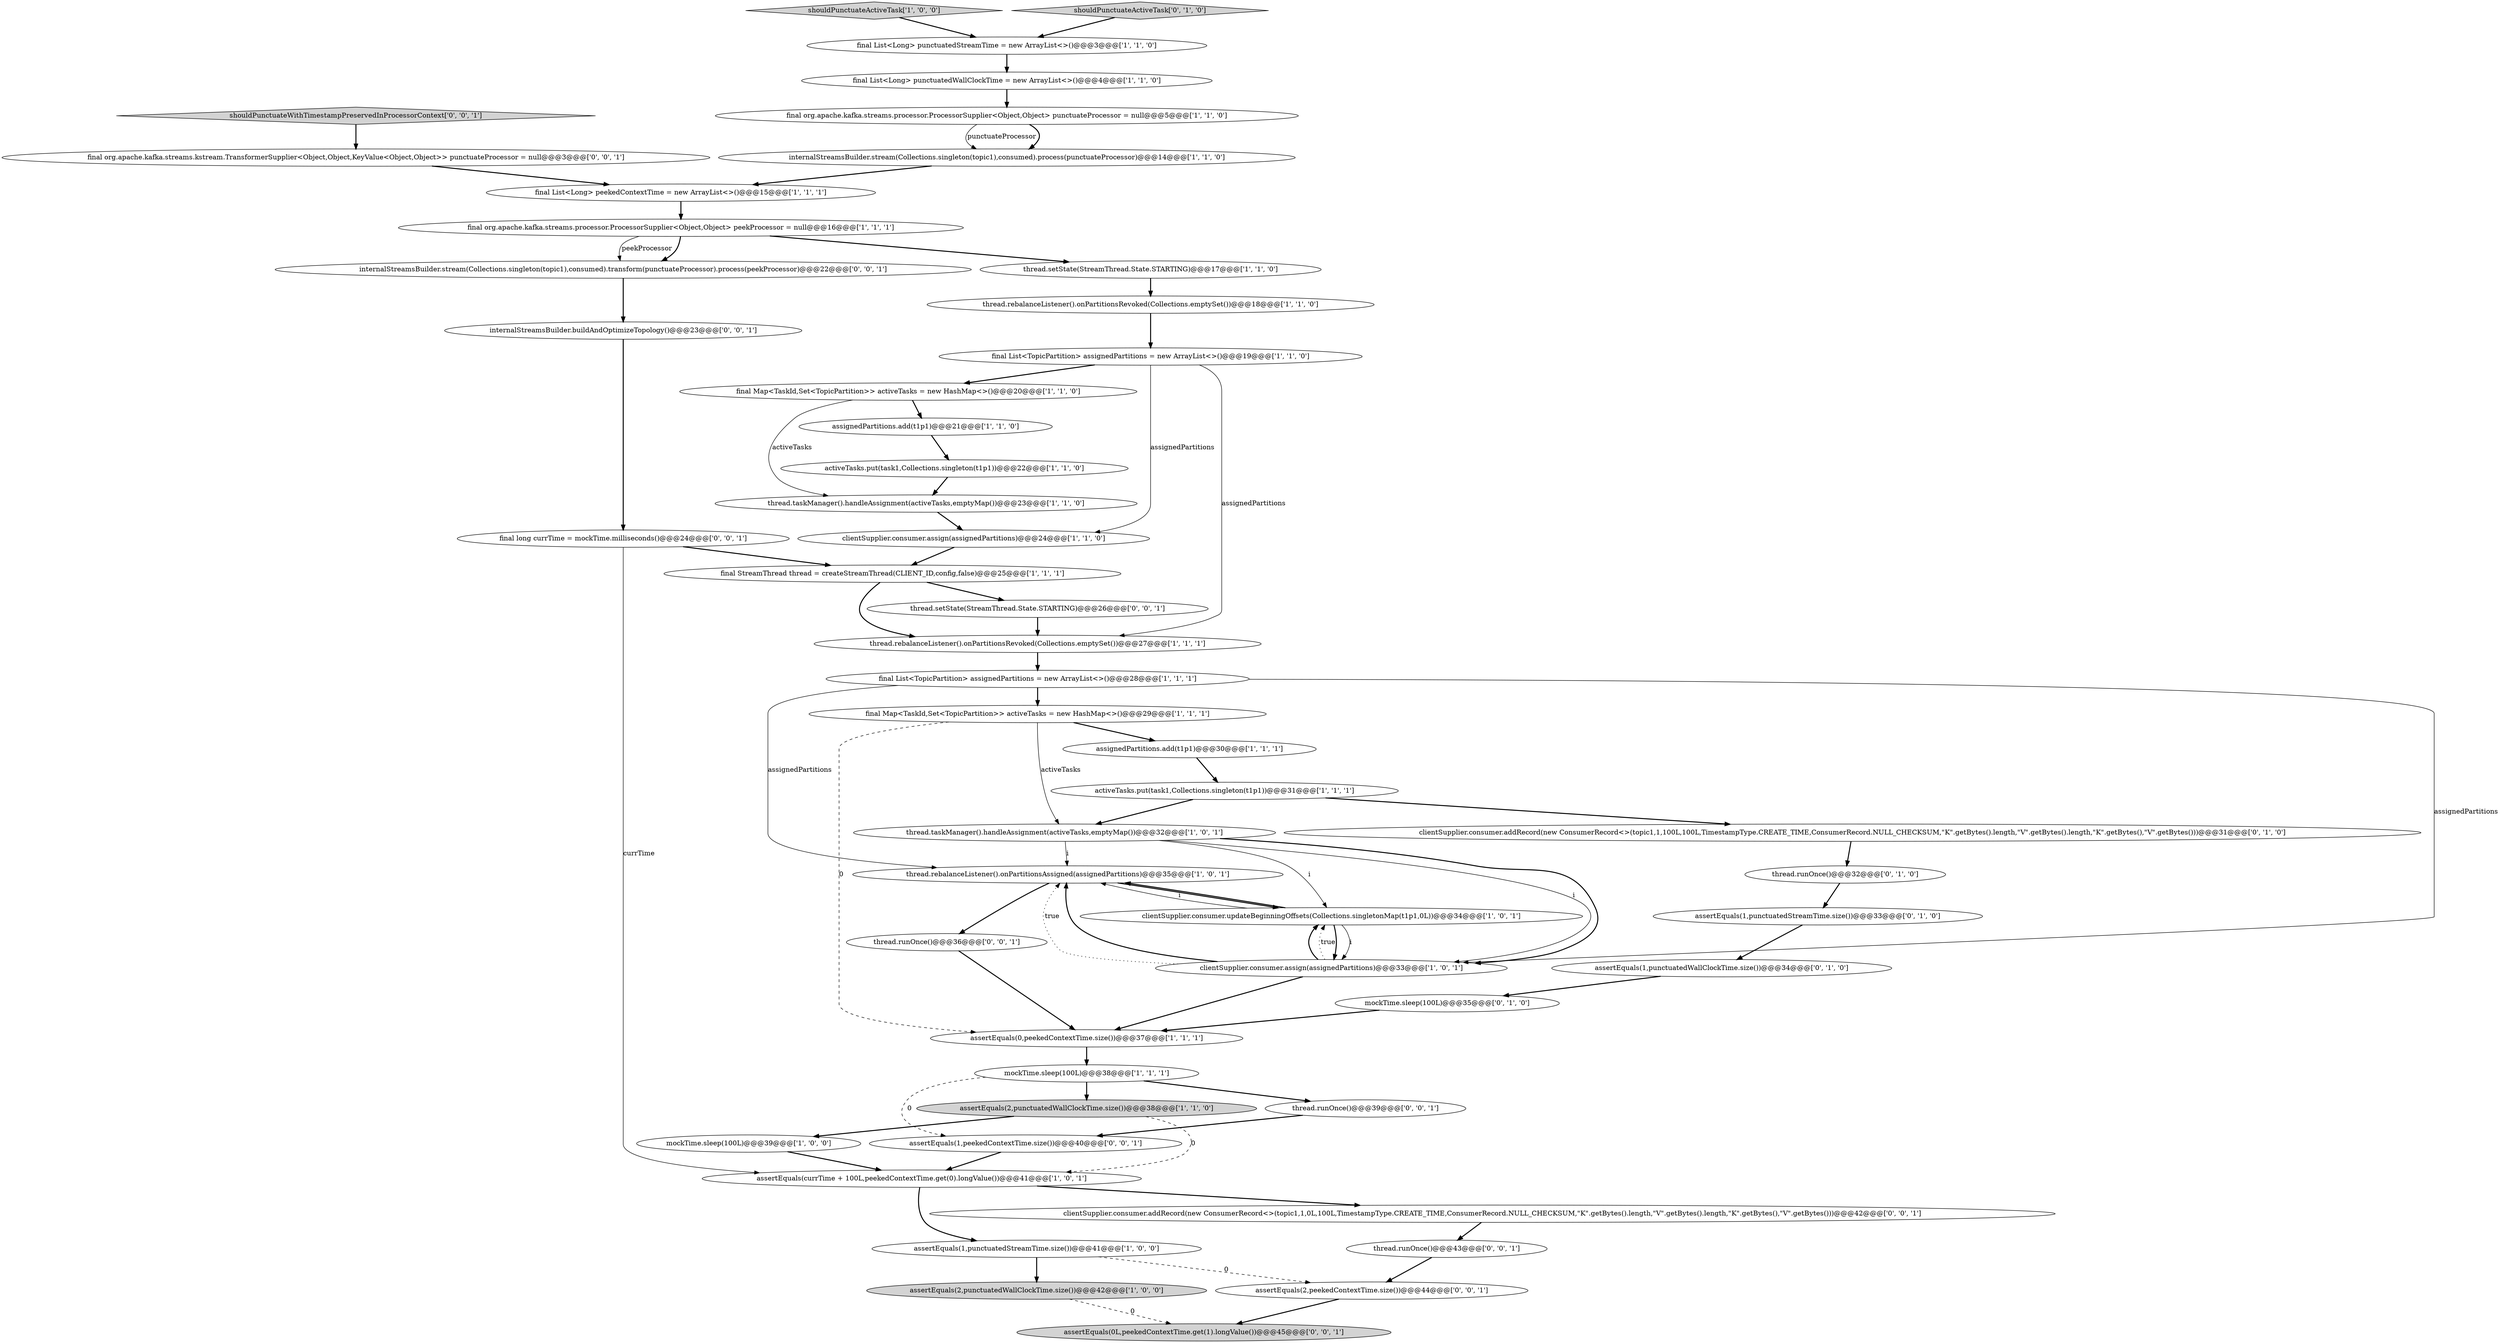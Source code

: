 digraph {
38 [style = filled, label = "assertEquals(2,peekedContextTime.size())@@@44@@@['0', '0', '1']", fillcolor = white, shape = ellipse image = "AAA0AAABBB3BBB"];
42 [style = filled, label = "internalStreamsBuilder.stream(Collections.singleton(topic1),consumed).transform(punctuateProcessor).process(peekProcessor)@@@22@@@['0', '0', '1']", fillcolor = white, shape = ellipse image = "AAA0AAABBB3BBB"];
2 [style = filled, label = "final StreamThread thread = createStreamThread(CLIENT_ID,config,false)@@@25@@@['1', '1', '1']", fillcolor = white, shape = ellipse image = "AAA0AAABBB1BBB"];
17 [style = filled, label = "clientSupplier.consumer.assign(assignedPartitions)@@@24@@@['1', '1', '0']", fillcolor = white, shape = ellipse image = "AAA0AAABBB1BBB"];
44 [style = filled, label = "internalStreamsBuilder.buildAndOptimizeTopology()@@@23@@@['0', '0', '1']", fillcolor = white, shape = ellipse image = "AAA0AAABBB3BBB"];
16 [style = filled, label = "final Map<TaskId,Set<TopicPartition>> activeTasks = new HashMap<>()@@@20@@@['1', '1', '0']", fillcolor = white, shape = ellipse image = "AAA0AAABBB1BBB"];
47 [style = filled, label = "final org.apache.kafka.streams.kstream.TransformerSupplier<Object,Object,KeyValue<Object,Object>> punctuateProcessor = null@@@3@@@['0', '0', '1']", fillcolor = white, shape = ellipse image = "AAA0AAABBB3BBB"];
1 [style = filled, label = "final List<Long> punctuatedWallClockTime = new ArrayList<>()@@@4@@@['1', '1', '0']", fillcolor = white, shape = ellipse image = "AAA0AAABBB1BBB"];
22 [style = filled, label = "assertEquals(2,punctuatedWallClockTime.size())@@@42@@@['1', '0', '0']", fillcolor = lightgray, shape = ellipse image = "AAA0AAABBB1BBB"];
34 [style = filled, label = "mockTime.sleep(100L)@@@35@@@['0', '1', '0']", fillcolor = white, shape = ellipse image = "AAA0AAABBB2BBB"];
14 [style = filled, label = "internalStreamsBuilder.stream(Collections.singleton(topic1),consumed).process(punctuateProcessor)@@@14@@@['1', '1', '0']", fillcolor = white, shape = ellipse image = "AAA0AAABBB1BBB"];
19 [style = filled, label = "activeTasks.put(task1,Collections.singleton(t1p1))@@@31@@@['1', '1', '1']", fillcolor = white, shape = ellipse image = "AAA0AAABBB1BBB"];
21 [style = filled, label = "thread.rebalanceListener().onPartitionsAssigned(assignedPartitions)@@@35@@@['1', '0', '1']", fillcolor = white, shape = ellipse image = "AAA0AAABBB1BBB"];
26 [style = filled, label = "final List<TopicPartition> assignedPartitions = new ArrayList<>()@@@19@@@['1', '1', '0']", fillcolor = white, shape = ellipse image = "AAA0AAABBB1BBB"];
28 [style = filled, label = "final Map<TaskId,Set<TopicPartition>> activeTasks = new HashMap<>()@@@29@@@['1', '1', '1']", fillcolor = white, shape = ellipse image = "AAA0AAABBB1BBB"];
32 [style = filled, label = "clientSupplier.consumer.addRecord(new ConsumerRecord<>(topic1,1,100L,100L,TimestampType.CREATE_TIME,ConsumerRecord.NULL_CHECKSUM,\"K\".getBytes().length,\"V\".getBytes().length,\"K\".getBytes(),\"V\".getBytes()))@@@31@@@['0', '1', '0']", fillcolor = white, shape = ellipse image = "AAA0AAABBB2BBB"];
20 [style = filled, label = "assertEquals(0,peekedContextTime.size())@@@37@@@['1', '1', '1']", fillcolor = white, shape = ellipse image = "AAA0AAABBB1BBB"];
6 [style = filled, label = "assertEquals(2,punctuatedWallClockTime.size())@@@38@@@['1', '1', '0']", fillcolor = lightgray, shape = ellipse image = "AAA0AAABBB1BBB"];
24 [style = filled, label = "shouldPunctuateActiveTask['1', '0', '0']", fillcolor = lightgray, shape = diamond image = "AAA0AAABBB1BBB"];
11 [style = filled, label = "thread.rebalanceListener().onPartitionsRevoked(Collections.emptySet())@@@18@@@['1', '1', '0']", fillcolor = white, shape = ellipse image = "AAA0AAABBB1BBB"];
0 [style = filled, label = "assertEquals(1,punctuatedStreamTime.size())@@@41@@@['1', '0', '0']", fillcolor = white, shape = ellipse image = "AAA0AAABBB1BBB"];
5 [style = filled, label = "final List<Long> peekedContextTime = new ArrayList<>()@@@15@@@['1', '1', '1']", fillcolor = white, shape = ellipse image = "AAA0AAABBB1BBB"];
9 [style = filled, label = "final List<TopicPartition> assignedPartitions = new ArrayList<>()@@@28@@@['1', '1', '1']", fillcolor = white, shape = ellipse image = "AAA0AAABBB1BBB"];
10 [style = filled, label = "mockTime.sleep(100L)@@@38@@@['1', '1', '1']", fillcolor = white, shape = ellipse image = "AAA0AAABBB1BBB"];
35 [style = filled, label = "shouldPunctuateActiveTask['0', '1', '0']", fillcolor = lightgray, shape = diamond image = "AAA0AAABBB2BBB"];
36 [style = filled, label = "assertEquals(1,punctuatedStreamTime.size())@@@33@@@['0', '1', '0']", fillcolor = white, shape = ellipse image = "AAA0AAABBB2BBB"];
18 [style = filled, label = "thread.rebalanceListener().onPartitionsRevoked(Collections.emptySet())@@@27@@@['1', '1', '1']", fillcolor = white, shape = ellipse image = "AAA0AAABBB1BBB"];
46 [style = filled, label = "final long currTime = mockTime.milliseconds()@@@24@@@['0', '0', '1']", fillcolor = white, shape = ellipse image = "AAA0AAABBB3BBB"];
50 [style = filled, label = "thread.runOnce()@@@36@@@['0', '0', '1']", fillcolor = white, shape = ellipse image = "AAA0AAABBB3BBB"];
43 [style = filled, label = "clientSupplier.consumer.addRecord(new ConsumerRecord<>(topic1,1,0L,100L,TimestampType.CREATE_TIME,ConsumerRecord.NULL_CHECKSUM,\"K\".getBytes().length,\"V\".getBytes().length,\"K\".getBytes(),\"V\".getBytes()))@@@42@@@['0', '0', '1']", fillcolor = white, shape = ellipse image = "AAA0AAABBB3BBB"];
27 [style = filled, label = "clientSupplier.consumer.assign(assignedPartitions)@@@33@@@['1', '0', '1']", fillcolor = white, shape = ellipse image = "AAA0AAABBB1BBB"];
40 [style = filled, label = "thread.setState(StreamThread.State.STARTING)@@@26@@@['0', '0', '1']", fillcolor = white, shape = ellipse image = "AAA0AAABBB3BBB"];
29 [style = filled, label = "final List<Long> punctuatedStreamTime = new ArrayList<>()@@@3@@@['1', '1', '0']", fillcolor = white, shape = ellipse image = "AAA0AAABBB1BBB"];
49 [style = filled, label = "assertEquals(1,peekedContextTime.size())@@@40@@@['0', '0', '1']", fillcolor = white, shape = ellipse image = "AAA0AAABBB3BBB"];
12 [style = filled, label = "assertEquals(currTime + 100L,peekedContextTime.get(0).longValue())@@@41@@@['1', '0', '1']", fillcolor = white, shape = ellipse image = "AAA0AAABBB1BBB"];
48 [style = filled, label = "shouldPunctuateWithTimestampPreservedInProcessorContext['0', '0', '1']", fillcolor = lightgray, shape = diamond image = "AAA0AAABBB3BBB"];
30 [style = filled, label = "thread.setState(StreamThread.State.STARTING)@@@17@@@['1', '1', '0']", fillcolor = white, shape = ellipse image = "AAA0AAABBB1BBB"];
15 [style = filled, label = "activeTasks.put(task1,Collections.singleton(t1p1))@@@22@@@['1', '1', '0']", fillcolor = white, shape = ellipse image = "AAA0AAABBB1BBB"];
4 [style = filled, label = "assignedPartitions.add(t1p1)@@@21@@@['1', '1', '0']", fillcolor = white, shape = ellipse image = "AAA0AAABBB1BBB"];
31 [style = filled, label = "mockTime.sleep(100L)@@@39@@@['1', '0', '0']", fillcolor = white, shape = ellipse image = "AAA0AAABBB1BBB"];
37 [style = filled, label = "thread.runOnce()@@@32@@@['0', '1', '0']", fillcolor = white, shape = ellipse image = "AAA0AAABBB2BBB"];
8 [style = filled, label = "thread.taskManager().handleAssignment(activeTasks,emptyMap())@@@23@@@['1', '1', '0']", fillcolor = white, shape = ellipse image = "AAA0AAABBB1BBB"];
13 [style = filled, label = "thread.taskManager().handleAssignment(activeTasks,emptyMap())@@@32@@@['1', '0', '1']", fillcolor = white, shape = ellipse image = "AAA0AAABBB1BBB"];
23 [style = filled, label = "assignedPartitions.add(t1p1)@@@30@@@['1', '1', '1']", fillcolor = white, shape = ellipse image = "AAA0AAABBB1BBB"];
39 [style = filled, label = "thread.runOnce()@@@39@@@['0', '0', '1']", fillcolor = white, shape = ellipse image = "AAA0AAABBB3BBB"];
7 [style = filled, label = "final org.apache.kafka.streams.processor.ProcessorSupplier<Object,Object> peekProcessor = null@@@16@@@['1', '1', '1']", fillcolor = white, shape = ellipse image = "AAA0AAABBB1BBB"];
41 [style = filled, label = "assertEquals(0L,peekedContextTime.get(1).longValue())@@@45@@@['0', '0', '1']", fillcolor = lightgray, shape = ellipse image = "AAA0AAABBB3BBB"];
25 [style = filled, label = "clientSupplier.consumer.updateBeginningOffsets(Collections.singletonMap(t1p1,0L))@@@34@@@['1', '0', '1']", fillcolor = white, shape = ellipse image = "AAA0AAABBB1BBB"];
33 [style = filled, label = "assertEquals(1,punctuatedWallClockTime.size())@@@34@@@['0', '1', '0']", fillcolor = white, shape = ellipse image = "AAA0AAABBB2BBB"];
45 [style = filled, label = "thread.runOnce()@@@43@@@['0', '0', '1']", fillcolor = white, shape = ellipse image = "AAA0AAABBB3BBB"];
3 [style = filled, label = "final org.apache.kafka.streams.processor.ProcessorSupplier<Object,Object> punctuateProcessor = null@@@5@@@['1', '1', '0']", fillcolor = white, shape = ellipse image = "AAA0AAABBB1BBB"];
22->41 [style = dashed, label="0"];
14->5 [style = bold, label=""];
28->13 [style = solid, label="activeTasks"];
12->0 [style = bold, label=""];
28->20 [style = dashed, label="0"];
7->42 [style = bold, label=""];
45->38 [style = bold, label=""];
0->38 [style = dashed, label="0"];
3->14 [style = bold, label=""];
39->49 [style = bold, label=""];
13->25 [style = solid, label="i"];
23->19 [style = bold, label=""];
16->4 [style = bold, label=""];
20->10 [style = bold, label=""];
10->6 [style = bold, label=""];
26->16 [style = bold, label=""];
44->46 [style = bold, label=""];
27->25 [style = bold, label=""];
43->45 [style = bold, label=""];
10->39 [style = bold, label=""];
48->47 [style = bold, label=""];
0->22 [style = bold, label=""];
21->50 [style = bold, label=""];
3->14 [style = solid, label="punctuateProcessor"];
11->26 [style = bold, label=""];
50->20 [style = bold, label=""];
32->37 [style = bold, label=""];
46->12 [style = solid, label="currTime"];
33->34 [style = bold, label=""];
38->41 [style = bold, label=""];
30->11 [style = bold, label=""];
28->23 [style = bold, label=""];
19->32 [style = bold, label=""];
9->21 [style = solid, label="assignedPartitions"];
27->21 [style = dotted, label="true"];
31->12 [style = bold, label=""];
40->18 [style = bold, label=""];
13->27 [style = solid, label="i"];
8->17 [style = bold, label=""];
13->21 [style = solid, label="i"];
27->20 [style = bold, label=""];
34->20 [style = bold, label=""];
19->13 [style = bold, label=""];
26->17 [style = solid, label="assignedPartitions"];
25->21 [style = bold, label=""];
21->25 [style = bold, label=""];
37->36 [style = bold, label=""];
6->12 [style = dashed, label="0"];
18->9 [style = bold, label=""];
1->3 [style = bold, label=""];
2->18 [style = bold, label=""];
13->27 [style = bold, label=""];
16->8 [style = solid, label="activeTasks"];
25->27 [style = solid, label="i"];
10->49 [style = dashed, label="0"];
6->31 [style = bold, label=""];
47->5 [style = bold, label=""];
2->40 [style = bold, label=""];
36->33 [style = bold, label=""];
7->42 [style = solid, label="peekProcessor"];
35->29 [style = bold, label=""];
9->27 [style = solid, label="assignedPartitions"];
9->28 [style = bold, label=""];
12->43 [style = bold, label=""];
27->25 [style = dotted, label="true"];
29->1 [style = bold, label=""];
4->15 [style = bold, label=""];
25->27 [style = bold, label=""];
24->29 [style = bold, label=""];
26->18 [style = solid, label="assignedPartitions"];
15->8 [style = bold, label=""];
46->2 [style = bold, label=""];
42->44 [style = bold, label=""];
49->12 [style = bold, label=""];
25->21 [style = solid, label="i"];
5->7 [style = bold, label=""];
7->30 [style = bold, label=""];
27->21 [style = bold, label=""];
17->2 [style = bold, label=""];
}
